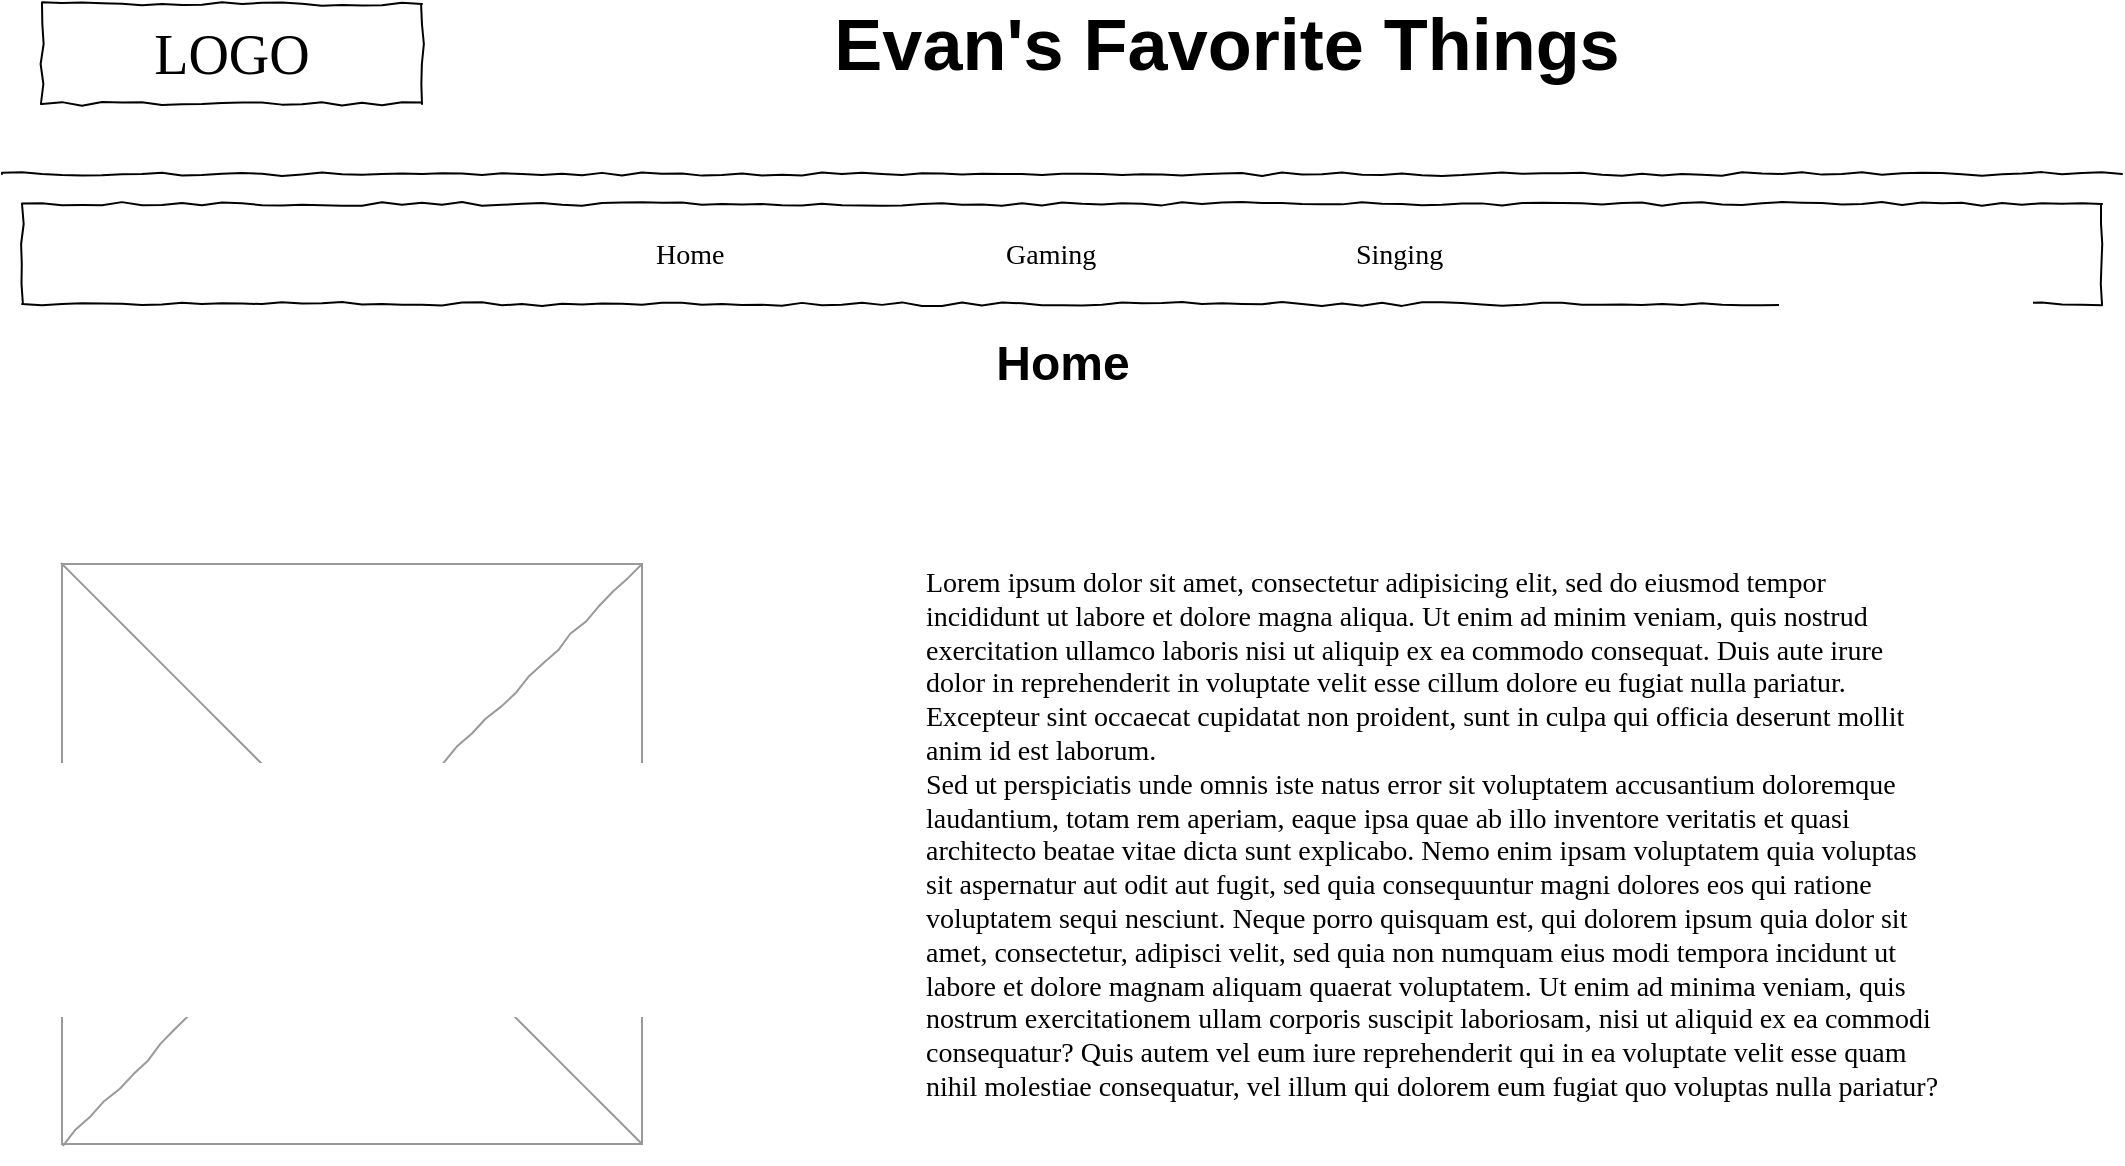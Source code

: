 <mxfile version="24.0.1" type="github" pages="3">
  <diagram name="Home" id="03018318-947c-dd8e-b7a3-06fadd420f32">
    <mxGraphModel dx="1434" dy="778" grid="1" gridSize="10" guides="1" tooltips="1" connect="1" arrows="1" fold="1" page="1" pageScale="1" pageWidth="1100" pageHeight="850" background="none" math="0" shadow="0">
      <root>
        <mxCell id="0" />
        <mxCell id="1" parent="0" />
        <mxCell id="677b7b8949515195-2" value="LOGO" style="whiteSpace=wrap;html=1;rounded=0;shadow=0;labelBackgroundColor=none;strokeWidth=1;fontFamily=Verdana;fontSize=28;align=center;comic=1;" parent="1" vertex="1">
          <mxGeometry x="40" y="60" width="190" height="50" as="geometry" />
        </mxCell>
        <mxCell id="677b7b8949515195-9" value="" style="line;strokeWidth=1;html=1;rounded=0;shadow=0;labelBackgroundColor=none;fillColor=none;fontFamily=Verdana;fontSize=14;fontColor=#000000;align=center;comic=1;" parent="1" vertex="1">
          <mxGeometry x="20" y="140" width="1060" height="10" as="geometry" />
        </mxCell>
        <mxCell id="677b7b8949515195-10" value="" style="whiteSpace=wrap;html=1;rounded=0;shadow=0;labelBackgroundColor=none;strokeWidth=1;fillColor=none;fontFamily=Verdana;fontSize=12;align=center;comic=1;" parent="1" vertex="1">
          <mxGeometry x="30" y="160" width="1040" height="50" as="geometry" />
        </mxCell>
        <mxCell id="677b7b8949515195-16" value="" style="verticalLabelPosition=bottom;shadow=0;dashed=0;align=center;html=1;verticalAlign=top;strokeWidth=1;shape=mxgraph.mockup.graphics.simpleIcon;strokeColor=#999999;rounded=0;labelBackgroundColor=none;fontFamily=Verdana;fontSize=14;fontColor=#000000;comic=1;" parent="1" vertex="1">
          <mxGeometry x="50" y="340" width="290" height="290" as="geometry" />
        </mxCell>
        <mxCell id="qzUIoW12N6bvW76vhOi2-2" value="Home" style="text;strokeColor=none;fillColor=none;html=1;fontSize=24;fontStyle=1;verticalAlign=middle;align=center;" parent="1" vertex="1">
          <mxGeometry x="500" y="220" width="100" height="40" as="geometry" />
        </mxCell>
        <mxCell id="qzUIoW12N6bvW76vhOi2-4" value="&lt;font style=&quot;font-size: 14px;&quot; face=&quot;Georgia&quot;&gt;Lorem ipsum dolor sit amet, consectetur adipisicing elit, sed do eiusmod tempor incididunt ut labore et dolore magna aliqua. Ut enim ad minim veniam, quis nostrud exercitation ullamco laboris nisi ut aliquip ex ea commodo consequat. Duis aute irure dolor in reprehenderit in voluptate velit esse cillum dolore eu fugiat nulla pariatur. Excepteur sint occaecat cupidatat non proident, sunt in culpa qui officia deserunt mollit anim id est laborum.&lt;br&gt;Sed ut perspiciatis unde omnis iste natus error sit voluptatem accusantium doloremque laudantium, totam rem aperiam, eaque ipsa quae ab illo inventore veritatis et quasi architecto beatae vitae dicta sunt explicabo. Nemo enim ipsam voluptatem quia voluptas sit aspernatur aut odit aut fugit, sed quia consequuntur magni dolores eos qui ratione voluptatem sequi nesciunt. Neque porro quisquam est, qui dolorem ipsum quia dolor sit amet, consectetur, adipisci velit, sed quia non numquam eius modi tempora incidunt ut labore et dolore magnam aliquam quaerat voluptatem. Ut enim ad minima veniam, quis nostrum exercitationem ullam corporis suscipit laboriosam, nisi ut aliquid ex ea commodi consequatur? Quis autem vel eum iure reprehenderit qui in ea voluptate velit esse quam nihil molestiae consequatur, vel illum qui dolorem eum fugiat quo voluptas nulla pariatur?&lt;/font&gt;" style="text;spacingTop=-5;whiteSpace=wrap;html=1;align=left;fontSize=12;fontFamily=Helvetica;fillColor=none;strokeColor=none;" parent="1" vertex="1">
          <mxGeometry x="480" y="340" width="510" height="300" as="geometry" />
        </mxCell>
        <mxCell id="-9HKoHMR5p7395avfxu4-1" value="Home" style="text;html=1;points=[];align=left;verticalAlign=top;spacingTop=-4;fontSize=14;fontFamily=Verdana" parent="1" vertex="1">
          <mxGeometry x="345" y="175" width="60" height="20" as="geometry" />
        </mxCell>
        <mxCell id="-9HKoHMR5p7395avfxu4-2" value="Gaming" style="text;html=1;points=[];align=left;verticalAlign=top;spacingTop=-4;fontSize=14;fontFamily=Verdana" parent="1" vertex="1">
          <mxGeometry x="520" y="175" width="60" height="20" as="geometry" />
        </mxCell>
        <mxCell id="-9HKoHMR5p7395avfxu4-3" value="Singing" style="text;html=1;points=[];align=left;verticalAlign=top;spacingTop=-4;fontSize=14;fontFamily=Verdana" parent="1" vertex="1">
          <mxGeometry x="695" y="175" width="60" height="20" as="geometry" />
        </mxCell>
        <mxCell id="HBrHUoyxR6YzDJ9llzNC-1" value="&lt;font style=&quot;font-size: 36px;&quot;&gt;Evan&#39;s Favorite Things&lt;/font&gt;" style="text;strokeColor=none;fillColor=none;html=1;fontSize=24;fontStyle=1;verticalAlign=middle;align=center;" vertex="1" parent="1">
          <mxGeometry x="560" y="60" width="143" height="40" as="geometry" />
        </mxCell>
      </root>
    </mxGraphModel>
  </diagram>
  <diagram name="Gaming" id="A-GEnuzwPjSzEzGqFGzu">
    <mxGraphModel dx="1434" dy="778" grid="1" gridSize="10" guides="1" tooltips="1" connect="1" arrows="1" fold="1" page="1" pageScale="1" pageWidth="1100" pageHeight="850" background="none" math="0" shadow="0">
      <root>
        <mxCell id="OUyj7obwTnEIhmOdAMiX-0" />
        <mxCell id="OUyj7obwTnEIhmOdAMiX-1" parent="OUyj7obwTnEIhmOdAMiX-0" />
        <mxCell id="IkGKRnGrhzx0rLMiYEpR-0" value="LOGO" style="whiteSpace=wrap;html=1;rounded=0;shadow=0;labelBackgroundColor=none;strokeWidth=1;fontFamily=Verdana;fontSize=28;align=center;comic=1;" vertex="1" parent="OUyj7obwTnEIhmOdAMiX-1">
          <mxGeometry x="40" y="60" width="190" height="50" as="geometry" />
        </mxCell>
        <mxCell id="IkGKRnGrhzx0rLMiYEpR-1" value="" style="whiteSpace=wrap;html=1;rounded=0;shadow=0;labelBackgroundColor=none;strokeWidth=1;fillColor=none;fontFamily=Verdana;fontSize=12;align=center;comic=1;" vertex="1" parent="OUyj7obwTnEIhmOdAMiX-1">
          <mxGeometry x="30" y="160" width="1040" height="50" as="geometry" />
        </mxCell>
        <mxCell id="IkGKRnGrhzx0rLMiYEpR-2" value="Home" style="text;html=1;points=[];align=left;verticalAlign=top;spacingTop=-4;fontSize=14;fontFamily=Verdana" vertex="1" parent="OUyj7obwTnEIhmOdAMiX-1">
          <mxGeometry x="345" y="175" width="60" height="20" as="geometry" />
        </mxCell>
        <mxCell id="IkGKRnGrhzx0rLMiYEpR-3" value="Gaming" style="text;html=1;points=[];align=left;verticalAlign=top;spacingTop=-4;fontSize=14;fontFamily=Verdana" vertex="1" parent="OUyj7obwTnEIhmOdAMiX-1">
          <mxGeometry x="520" y="175" width="60" height="20" as="geometry" />
        </mxCell>
        <mxCell id="IkGKRnGrhzx0rLMiYEpR-4" value="Singing" style="text;html=1;points=[];align=left;verticalAlign=top;spacingTop=-4;fontSize=14;fontFamily=Verdana" vertex="1" parent="OUyj7obwTnEIhmOdAMiX-1">
          <mxGeometry x="695" y="175" width="60" height="20" as="geometry" />
        </mxCell>
        <mxCell id="IkGKRnGrhzx0rLMiYEpR-5" value="&lt;font style=&quot;font-size: 36px;&quot;&gt;Evan&#39;s Favorite Things&lt;/font&gt;" style="text;strokeColor=none;fillColor=none;html=1;fontSize=24;fontStyle=1;verticalAlign=middle;align=center;" vertex="1" parent="OUyj7obwTnEIhmOdAMiX-1">
          <mxGeometry x="560" y="60" width="143" height="40" as="geometry" />
        </mxCell>
        <mxCell id="IkGKRnGrhzx0rLMiYEpR-6" value="Gaming" style="text;strokeColor=none;fillColor=none;html=1;fontSize=24;fontStyle=1;verticalAlign=middle;align=center;" vertex="1" parent="OUyj7obwTnEIhmOdAMiX-1">
          <mxGeometry x="500" y="220" width="100" height="40" as="geometry" />
        </mxCell>
        <mxCell id="IkGKRnGrhzx0rLMiYEpR-7" value="&lt;font style=&quot;font-size: 14px;&quot; face=&quot;Georgia&quot;&gt;Lorem ipsum dolor sit amet, consectetur adipisicing elit, sed do eiusmod tempor incididunt ut labore et dolore magna aliqua. Ut enim ad minim veniam, quis nostrud exercitation ullamco laboris nisi ut aliquip ex ea commodo consequat. Duis aute irure dolor in reprehenderit in voluptate velit esse cillum dolore eu fugiat nulla pariatur. Excepteur sint occaecat cupidatat non proident, sunt in culpa qui officia deserunt mollit anim id est laborum.&lt;br&gt;Sed ut perspiciatis unde omnis iste natus error sit voluptatem accusantium doloremque laudantium, totam rem aperiam, eaque ipsa quae ab illo inventore veritatis et quasi architecto beatae vitae dicta sunt explicabo. Nemo enim ipsam voluptatem quia voluptas sit aspernatur aut odit aut fugit, sed quia consequuntur magni dolores eos qui ratione voluptatem sequi nesciunt. Neque porro quisquam est, qui dolorem ipsum quia dolor sit amet, consectetur, adipisci velit, sed quia non numquam eius modi tempora incidunt ut labore et dolore magnam aliquam quaerat voluptatem. Ut enim ad minima veniam, quis nostrum exercitationem ullam corporis suscipit laboriosam, nisi ut aliquid ex ea commodi consequatur? Quis autem vel eum iure reprehenderit qui in ea voluptate velit esse quam nihil molestiae consequatur, vel illum qui dolorem eum fugiat quo voluptas nulla pariatur?&lt;/font&gt;" style="text;spacingTop=-5;whiteSpace=wrap;html=1;align=left;fontSize=12;fontFamily=Helvetica;fillColor=none;strokeColor=none;" vertex="1" parent="OUyj7obwTnEIhmOdAMiX-1">
          <mxGeometry x="170" y="580" width="800" height="250" as="geometry" />
        </mxCell>
        <mxCell id="IkGKRnGrhzx0rLMiYEpR-8" value="" style="verticalLabelPosition=bottom;shadow=0;dashed=0;align=center;html=1;verticalAlign=top;strokeWidth=1;shape=mxgraph.mockup.graphics.simpleIcon;strokeColor=#999999;rounded=0;labelBackgroundColor=none;fontFamily=Verdana;fontSize=14;fontColor=#000000;comic=1;" vertex="1" parent="OUyj7obwTnEIhmOdAMiX-1">
          <mxGeometry x="60" y="270" width="290" height="290" as="geometry" />
        </mxCell>
        <mxCell id="IkGKRnGrhzx0rLMiYEpR-9" value="" style="verticalLabelPosition=bottom;shadow=0;dashed=0;align=center;html=1;verticalAlign=top;strokeWidth=1;shape=mxgraph.mockup.graphics.simpleIcon;strokeColor=#999999;rounded=0;labelBackgroundColor=none;fontFamily=Verdana;fontSize=14;fontColor=#000000;comic=1;" vertex="1" parent="OUyj7obwTnEIhmOdAMiX-1">
          <mxGeometry x="405" y="270" width="290" height="290" as="geometry" />
        </mxCell>
        <mxCell id="IkGKRnGrhzx0rLMiYEpR-10" value="" style="verticalLabelPosition=bottom;shadow=0;dashed=0;align=center;html=1;verticalAlign=top;strokeWidth=1;shape=mxgraph.mockup.graphics.simpleIcon;strokeColor=#999999;rounded=0;labelBackgroundColor=none;fontFamily=Verdana;fontSize=14;fontColor=#000000;comic=1;" vertex="1" parent="OUyj7obwTnEIhmOdAMiX-1">
          <mxGeometry x="755" y="270" width="290" height="290" as="geometry" />
        </mxCell>
      </root>
    </mxGraphModel>
  </diagram>
  <diagram name="Singing" id="xA63ReXNObb5B2T8wdkJ">
    <mxGraphModel dx="1434" dy="778" grid="1" gridSize="10" guides="1" tooltips="1" connect="1" arrows="1" fold="1" page="1" pageScale="1" pageWidth="1100" pageHeight="850" background="none" math="0" shadow="0">
      <root>
        <mxCell id="_0qj-7AA-uxdaf65aAc7-0" />
        <mxCell id="_0qj-7AA-uxdaf65aAc7-1" parent="_0qj-7AA-uxdaf65aAc7-0" />
        <mxCell id="_0qj-7AA-uxdaf65aAc7-3" value="LOGO" style="whiteSpace=wrap;html=1;rounded=0;shadow=0;labelBackgroundColor=none;strokeWidth=1;fontFamily=Verdana;fontSize=28;align=center;comic=1;" parent="_0qj-7AA-uxdaf65aAc7-1" vertex="1">
          <mxGeometry x="40" y="60" width="190" height="50" as="geometry" />
        </mxCell>
        <mxCell id="_0qj-7AA-uxdaf65aAc7-4" value="" style="line;strokeWidth=1;html=1;rounded=0;shadow=0;labelBackgroundColor=none;fillColor=none;fontFamily=Verdana;fontSize=14;fontColor=#000000;align=center;comic=1;" parent="_0qj-7AA-uxdaf65aAc7-1" vertex="1">
          <mxGeometry x="20" y="140" width="1060" height="10" as="geometry" />
        </mxCell>
        <mxCell id="_0qj-7AA-uxdaf65aAc7-5" value="" style="whiteSpace=wrap;html=1;rounded=0;shadow=0;labelBackgroundColor=none;strokeWidth=1;fillColor=none;fontFamily=Verdana;fontSize=12;align=center;comic=1;" parent="_0qj-7AA-uxdaf65aAc7-1" vertex="1">
          <mxGeometry x="30" y="160" width="1040" height="50" as="geometry" />
        </mxCell>
        <mxCell id="_0qj-7AA-uxdaf65aAc7-6" value="Home" style="text;html=1;points=[];align=left;verticalAlign=top;spacingTop=-4;fontSize=14;fontFamily=Verdana" parent="_0qj-7AA-uxdaf65aAc7-1" vertex="1">
          <mxGeometry x="345" y="175" width="60" height="20" as="geometry" />
        </mxCell>
        <mxCell id="_0qj-7AA-uxdaf65aAc7-7" value="Gaming" style="text;html=1;points=[];align=left;verticalAlign=top;spacingTop=-4;fontSize=14;fontFamily=Verdana" parent="_0qj-7AA-uxdaf65aAc7-1" vertex="1">
          <mxGeometry x="520" y="175" width="60" height="20" as="geometry" />
        </mxCell>
        <mxCell id="_0qj-7AA-uxdaf65aAc7-8" value="Singing" style="text;html=1;points=[];align=left;verticalAlign=top;spacingTop=-4;fontSize=14;fontFamily=Verdana" parent="_0qj-7AA-uxdaf65aAc7-1" vertex="1">
          <mxGeometry x="695" y="175" width="60" height="20" as="geometry" />
        </mxCell>
        <mxCell id="_0qj-7AA-uxdaf65aAc7-10" value="&lt;font style=&quot;font-size: 36px;&quot;&gt;Evan&#39;s Favorite Things&lt;/font&gt;" style="text;strokeColor=none;fillColor=none;html=1;fontSize=24;fontStyle=1;verticalAlign=middle;align=center;" parent="_0qj-7AA-uxdaf65aAc7-1" vertex="1">
          <mxGeometry x="560" y="60" width="143" height="40" as="geometry" />
        </mxCell>
        <mxCell id="_0qj-7AA-uxdaf65aAc7-11" value="Singing" style="text;strokeColor=none;fillColor=none;html=1;fontSize=24;fontStyle=1;verticalAlign=middle;align=center;" parent="_0qj-7AA-uxdaf65aAc7-1" vertex="1">
          <mxGeometry x="500" y="220" width="100" height="40" as="geometry" />
        </mxCell>
        <mxCell id="_0qj-7AA-uxdaf65aAc7-12" value="&lt;font style=&quot;font-size: 14px;&quot; face=&quot;Georgia&quot;&gt;Lorem ipsum dolor sit amet, consectetur adipisicing elit, sed do eiusmod tempor incididunt ut labore et dolore magna aliqua. Ut enim ad minim veniam, quis nostrud exercitation ullamco laboris nisi ut aliquip ex ea commodo consequat. Duis aute irure dolor in reprehenderit in voluptate velit esse cillum dolore eu fugiat nulla pariatur. Excepteur sint occaecat cupidatat non proident, sunt in culpa qui officia deserunt mollit anim id est laborum.&lt;br&gt;Sed ut perspiciatis unde omnis iste natus error sit voluptatem accusantium doloremque laudantium, totam rem aperiam, eaque ipsa quae ab illo inventore veritatis et quasi architecto beatae vitae dicta sunt explicabo. Nemo enim ipsam voluptatem quia voluptas sit aspernatur aut odit aut fugit, sed quia consequuntur magni dolores eos qui ratione voluptatem sequi nesciunt. Neque porro quisquam est, qui dolorem ipsum quia dolor sit amet, consectetur, adipisci velit, sed quia non numquam eius modi tempora incidunt ut labore et dolore magnam aliquam quaerat voluptatem. Ut enim ad minima veniam, quis nostrum exercitationem ullam corporis suscipit laboriosam, nisi ut aliquid ex ea commodi consequatur? Quis autem vel eum iure reprehenderit qui in ea voluptate velit esse quam nihil molestiae consequatur, vel illum qui dolorem eum fugiat quo voluptas nulla pariatur?&lt;/font&gt;" style="text;spacingTop=-5;whiteSpace=wrap;html=1;align=left;fontSize=12;fontFamily=Helvetica;fillColor=none;strokeColor=none;" parent="_0qj-7AA-uxdaf65aAc7-1" vertex="1">
          <mxGeometry x="170" y="580" width="800" height="250" as="geometry" />
        </mxCell>
        <mxCell id="b8k9GRsxW9AwWZ7nOjTl-0" value="" style="verticalLabelPosition=bottom;shadow=0;dashed=0;align=center;html=1;verticalAlign=top;strokeWidth=1;shape=mxgraph.mockup.graphics.simpleIcon;strokeColor=#999999;rounded=0;labelBackgroundColor=none;fontFamily=Verdana;fontSize=14;fontColor=#000000;comic=1;" vertex="1" parent="_0qj-7AA-uxdaf65aAc7-1">
          <mxGeometry x="60" y="270" width="290" height="290" as="geometry" />
        </mxCell>
        <mxCell id="b8k9GRsxW9AwWZ7nOjTl-1" value="" style="verticalLabelPosition=bottom;shadow=0;dashed=0;align=center;html=1;verticalAlign=top;strokeWidth=1;shape=mxgraph.mockup.graphics.simpleIcon;strokeColor=#999999;rounded=0;labelBackgroundColor=none;fontFamily=Verdana;fontSize=14;fontColor=#000000;comic=1;" vertex="1" parent="_0qj-7AA-uxdaf65aAc7-1">
          <mxGeometry x="405" y="270" width="290" height="290" as="geometry" />
        </mxCell>
        <mxCell id="b8k9GRsxW9AwWZ7nOjTl-2" value="" style="verticalLabelPosition=bottom;shadow=0;dashed=0;align=center;html=1;verticalAlign=top;strokeWidth=1;shape=mxgraph.mockup.graphics.simpleIcon;strokeColor=#999999;rounded=0;labelBackgroundColor=none;fontFamily=Verdana;fontSize=14;fontColor=#000000;comic=1;" vertex="1" parent="_0qj-7AA-uxdaf65aAc7-1">
          <mxGeometry x="755" y="270" width="290" height="290" as="geometry" />
        </mxCell>
      </root>
    </mxGraphModel>
  </diagram>
</mxfile>
